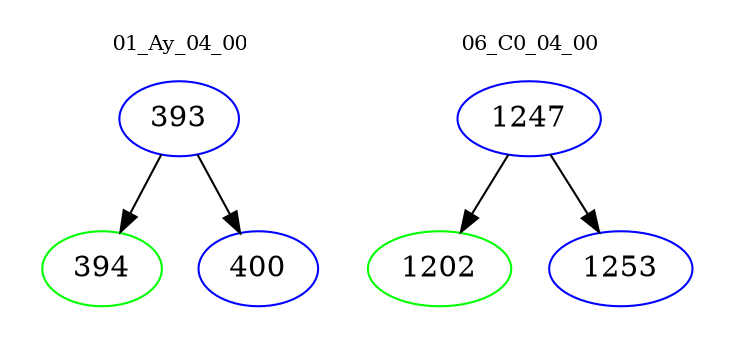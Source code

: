 digraph{
subgraph cluster_0 {
color = white
label = "01_Ay_04_00";
fontsize=10;
T0_393 [label="393", color="blue"]
T0_393 -> T0_394 [color="black"]
T0_394 [label="394", color="green"]
T0_393 -> T0_400 [color="black"]
T0_400 [label="400", color="blue"]
}
subgraph cluster_1 {
color = white
label = "06_C0_04_00";
fontsize=10;
T1_1247 [label="1247", color="blue"]
T1_1247 -> T1_1202 [color="black"]
T1_1202 [label="1202", color="green"]
T1_1247 -> T1_1253 [color="black"]
T1_1253 [label="1253", color="blue"]
}
}
